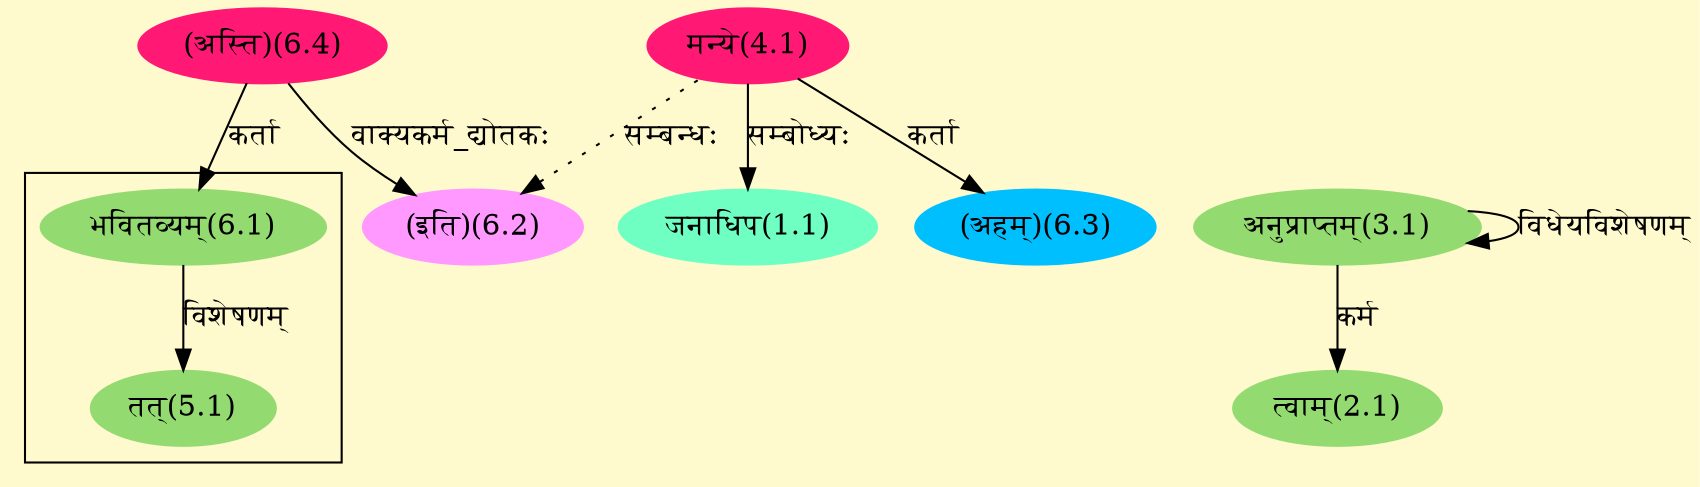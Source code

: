 digraph G{
rankdir=BT;
 compound=true;
 bgcolor="lemonchiffon1";

subgraph cluster_1{
Node5_1 [style=filled, color="#93DB70" label = "तत्(5.1)"]
Node6_1 [style=filled, color="#93DB70" label = "भवितव्यम्(6.1)"]

}
Node1_1 [style=filled, color="#6FFFC3" label = "जनाधिप(1.1)"]
Node4_1 [style=filled, color="#FF1975" label = "मन्ये(4.1)"]
Node2_1 [style=filled, color="#93DB70" label = "त्वाम्(2.1)"]
Node3_1 [style=filled, color="#93DB70" label = "अनुप्राप्तम्(3.1)"]
Node6_3 [style=filled, color="#00BFFF" label = "(अहम्)(6.3)"]
Node [style=filled, color="" label = "()"]
Node6_1 [style=filled, color="#93DB70" label = "भवितव्यम्(6.1)"]
Node6_4 [style=filled, color="#FF1975" label = "(अस्ति)(6.4)"]
Node6_2 [style=filled, color="#FF99FF" label = "(इति)(6.2)"]
/* Start of Relations section */

Node1_1 -> Node4_1 [  label="सम्बोध्यः"  dir="back" ]
Node2_1 -> Node3_1 [  label="कर्म"  dir="back" ]
Node3_1 -> Node3_1 [  label="विधेयविशेषणम्"  dir="back" ]
Node5_1 -> Node6_1 [  label="विशेषणम्"  dir="back" ]
Node6_1 -> Node6_4 [  label="कर्ता"  dir="back" ]
Node6_2 -> Node6_4 [  label="वाक्यकर्म_द्योतकः"  dir="back" ]
Node6_2 -> Node4_1 [ style=dotted label="सम्बन्धः"  dir="back" ]
Node6_3 -> Node4_1 [  label="कर्ता"  dir="back" ]
}
